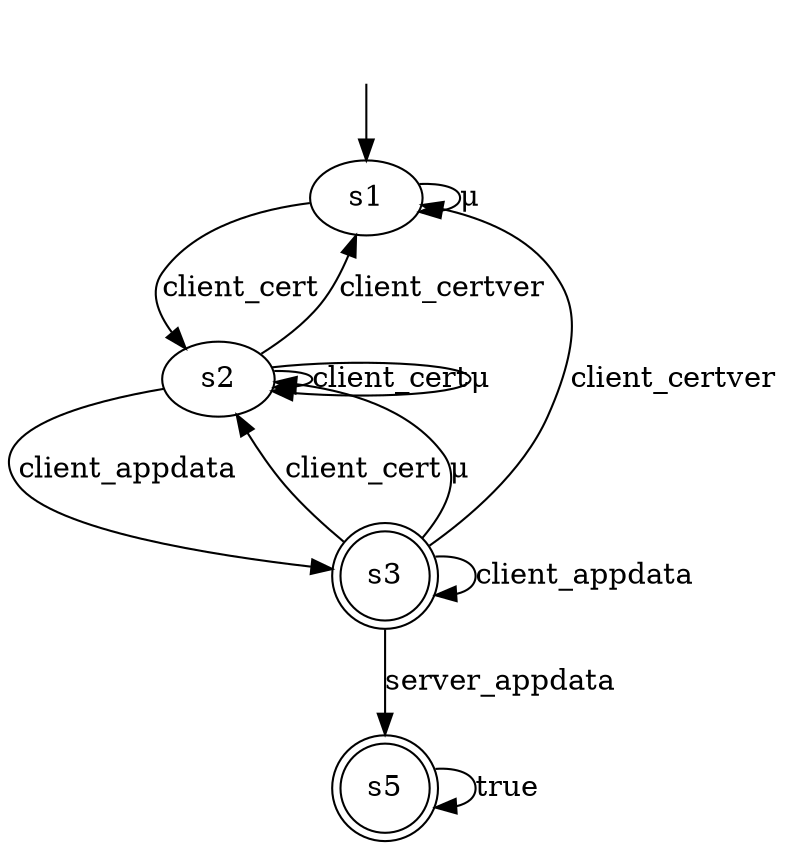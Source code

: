 digraph bug_2 {
s1 [label="s1"];
s2 [label="s2"];
s3 [label="s3", shape=doublecircle];
s5 [label="s5", shape=doublecircle];
s1 -> s1  [label="μ"];
s1 -> s2  [label="client_cert"];
s2 -> s2  [label="client_cert"];
s2 -> s2  [label="μ"];
s2 -> s3  [label="client_appdata"];
s2 -> s1  [label="client_certver"];
s3 -> s2  [label="client_cert"];
s3 -> s2  [label="μ"];
s3 -> s5  [label="server_appdata"];
s3 -> s3  [label="client_appdata"];
s3 -> s1  [label="client_certver"];
s5 -> s5  [label="true"];
__start0 [label="", shape=none];
__start0 -> s1  [label=""];
}
